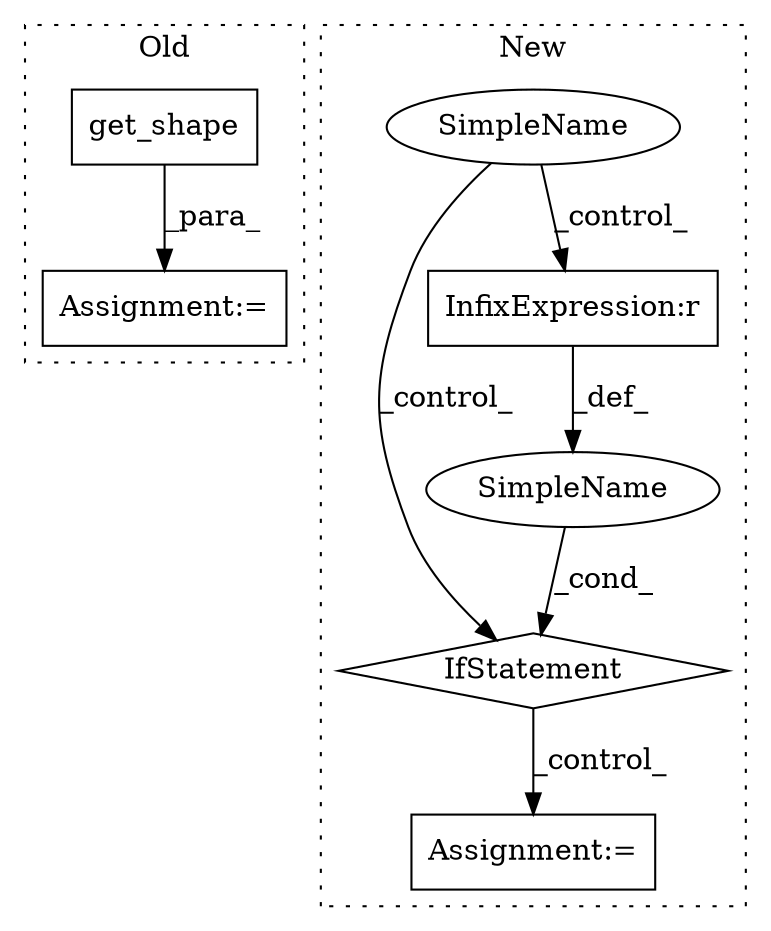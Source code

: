 digraph G {
subgraph cluster0 {
1 [label="get_shape" a="32" s="1410" l="11" shape="box"];
3 [label="Assignment:=" a="7" s="1393" l="1" shape="box"];
label = "Old";
style="dotted";
}
subgraph cluster1 {
2 [label="IfStatement" a="25" s="3082,3101" l="4,2" shape="diamond"];
4 [label="InfixExpression:r" a="27" s="3093" l="4" shape="box"];
5 [label="SimpleName" a="42" s="" l="" shape="ellipse"];
6 [label="SimpleName" a="42" s="" l="" shape="ellipse"];
7 [label="Assignment:=" a="7" s="3305" l="1" shape="box"];
label = "New";
style="dotted";
}
1 -> 3 [label="_para_"];
2 -> 7 [label="_control_"];
4 -> 6 [label="_def_"];
5 -> 4 [label="_control_"];
5 -> 2 [label="_control_"];
6 -> 2 [label="_cond_"];
}